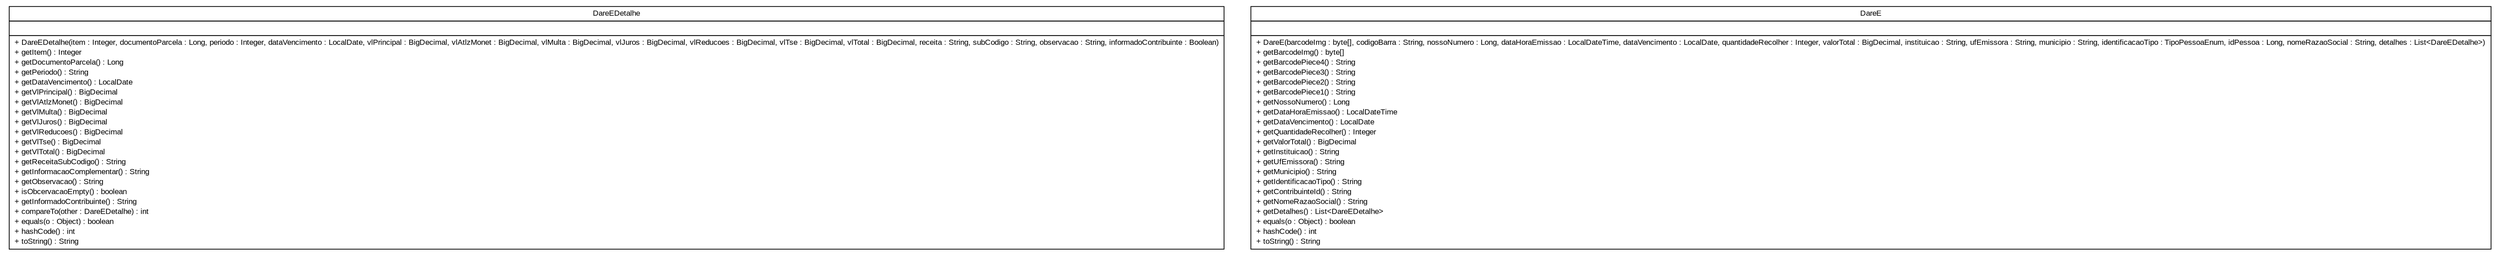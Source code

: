 #!/usr/local/bin/dot
#
# Class diagram 
# Generated by UMLGraph version R5_6 (http://www.umlgraph.org/)
#

digraph G {
	edge [fontname="arial",fontsize=10,labelfontname="arial",labelfontsize=10];
	node [fontname="arial",fontsize=10,shape=plaintext];
	nodesep=0.25;
	ranksep=0.5;
	// br.gov.to.sefaz.arr.processamento.service.domain.DareEDetalhe
	c18139 [label=<<table title="br.gov.to.sefaz.arr.processamento.service.domain.DareEDetalhe" border="0" cellborder="1" cellspacing="0" cellpadding="2" port="p" href="./DareEDetalhe.html">
		<tr><td><table border="0" cellspacing="0" cellpadding="1">
<tr><td align="center" balign="center"> DareEDetalhe </td></tr>
		</table></td></tr>
		<tr><td><table border="0" cellspacing="0" cellpadding="1">
<tr><td align="left" balign="left">  </td></tr>
		</table></td></tr>
		<tr><td><table border="0" cellspacing="0" cellpadding="1">
<tr><td align="left" balign="left"> + DareEDetalhe(item : Integer, documentoParcela : Long, periodo : Integer, dataVencimento : LocalDate, vlPrincipal : BigDecimal, vlAtlzMonet : BigDecimal, vlMulta : BigDecimal, vlJuros : BigDecimal, vlReducoes : BigDecimal, vlTse : BigDecimal, vlTotal : BigDecimal, receita : String, subCodigo : String, observacao : String, informadoContribuinte : Boolean) </td></tr>
<tr><td align="left" balign="left"> + getItem() : Integer </td></tr>
<tr><td align="left" balign="left"> + getDocumentoParcela() : Long </td></tr>
<tr><td align="left" balign="left"> + getPeriodo() : String </td></tr>
<tr><td align="left" balign="left"> + getDataVencimento() : LocalDate </td></tr>
<tr><td align="left" balign="left"> + getVlPrincipal() : BigDecimal </td></tr>
<tr><td align="left" balign="left"> + getVlAtlzMonet() : BigDecimal </td></tr>
<tr><td align="left" balign="left"> + getVlMulta() : BigDecimal </td></tr>
<tr><td align="left" balign="left"> + getVlJuros() : BigDecimal </td></tr>
<tr><td align="left" balign="left"> + getVlReducoes() : BigDecimal </td></tr>
<tr><td align="left" balign="left"> + getVlTse() : BigDecimal </td></tr>
<tr><td align="left" balign="left"> + getVlTotal() : BigDecimal </td></tr>
<tr><td align="left" balign="left"> + getReceitaSubCodigo() : String </td></tr>
<tr><td align="left" balign="left"> + getInformacaoComplementar() : String </td></tr>
<tr><td align="left" balign="left"> + getObservacao() : String </td></tr>
<tr><td align="left" balign="left"> + isObcervacaoEmpty() : boolean </td></tr>
<tr><td align="left" balign="left"> + getInformadoContribuinte() : String </td></tr>
<tr><td align="left" balign="left"> + compareTo(other : DareEDetalhe) : int </td></tr>
<tr><td align="left" balign="left"> + equals(o : Object) : boolean </td></tr>
<tr><td align="left" balign="left"> + hashCode() : int </td></tr>
<tr><td align="left" balign="left"> + toString() : String </td></tr>
		</table></td></tr>
		</table>>, URL="./DareEDetalhe.html", fontname="arial", fontcolor="black", fontsize=10.0];
	// br.gov.to.sefaz.arr.processamento.service.domain.DareE
	c18140 [label=<<table title="br.gov.to.sefaz.arr.processamento.service.domain.DareE" border="0" cellborder="1" cellspacing="0" cellpadding="2" port="p" href="./DareE.html">
		<tr><td><table border="0" cellspacing="0" cellpadding="1">
<tr><td align="center" balign="center"> DareE </td></tr>
		</table></td></tr>
		<tr><td><table border="0" cellspacing="0" cellpadding="1">
<tr><td align="left" balign="left">  </td></tr>
		</table></td></tr>
		<tr><td><table border="0" cellspacing="0" cellpadding="1">
<tr><td align="left" balign="left"> + DareE(barcodeImg : byte[], codigoBarra : String, nossoNumero : Long, dataHoraEmissao : LocalDateTime, dataVencimento : LocalDate, quantidadeRecolher : Integer, valorTotal : BigDecimal, instituicao : String, ufEmissora : String, municipio : String, identificacaoTipo : TipoPessoaEnum, idPessoa : Long, nomeRazaoSocial : String, detalhes : List&lt;DareEDetalhe&gt;) </td></tr>
<tr><td align="left" balign="left"> + getBarcodeImg() : byte[] </td></tr>
<tr><td align="left" balign="left"> + getBarcodePiece4() : String </td></tr>
<tr><td align="left" balign="left"> + getBarcodePiece3() : String </td></tr>
<tr><td align="left" balign="left"> + getBarcodePiece2() : String </td></tr>
<tr><td align="left" balign="left"> + getBarcodePiece1() : String </td></tr>
<tr><td align="left" balign="left"> + getNossoNumero() : Long </td></tr>
<tr><td align="left" balign="left"> + getDataHoraEmissao() : LocalDateTime </td></tr>
<tr><td align="left" balign="left"> + getDataVencimento() : LocalDate </td></tr>
<tr><td align="left" balign="left"> + getQuantidadeRecolher() : Integer </td></tr>
<tr><td align="left" balign="left"> + getValorTotal() : BigDecimal </td></tr>
<tr><td align="left" balign="left"> + getInstituicao() : String </td></tr>
<tr><td align="left" balign="left"> + getUfEmissora() : String </td></tr>
<tr><td align="left" balign="left"> + getMunicipio() : String </td></tr>
<tr><td align="left" balign="left"> + getIdentificacaoTipo() : String </td></tr>
<tr><td align="left" balign="left"> + getContribuinteId() : String </td></tr>
<tr><td align="left" balign="left"> + getNomeRazaoSocial() : String </td></tr>
<tr><td align="left" balign="left"> + getDetalhes() : List&lt;DareEDetalhe&gt; </td></tr>
<tr><td align="left" balign="left"> + equals(o : Object) : boolean </td></tr>
<tr><td align="left" balign="left"> + hashCode() : int </td></tr>
<tr><td align="left" balign="left"> + toString() : String </td></tr>
		</table></td></tr>
		</table>>, URL="./DareE.html", fontname="arial", fontcolor="black", fontsize=10.0];
}

